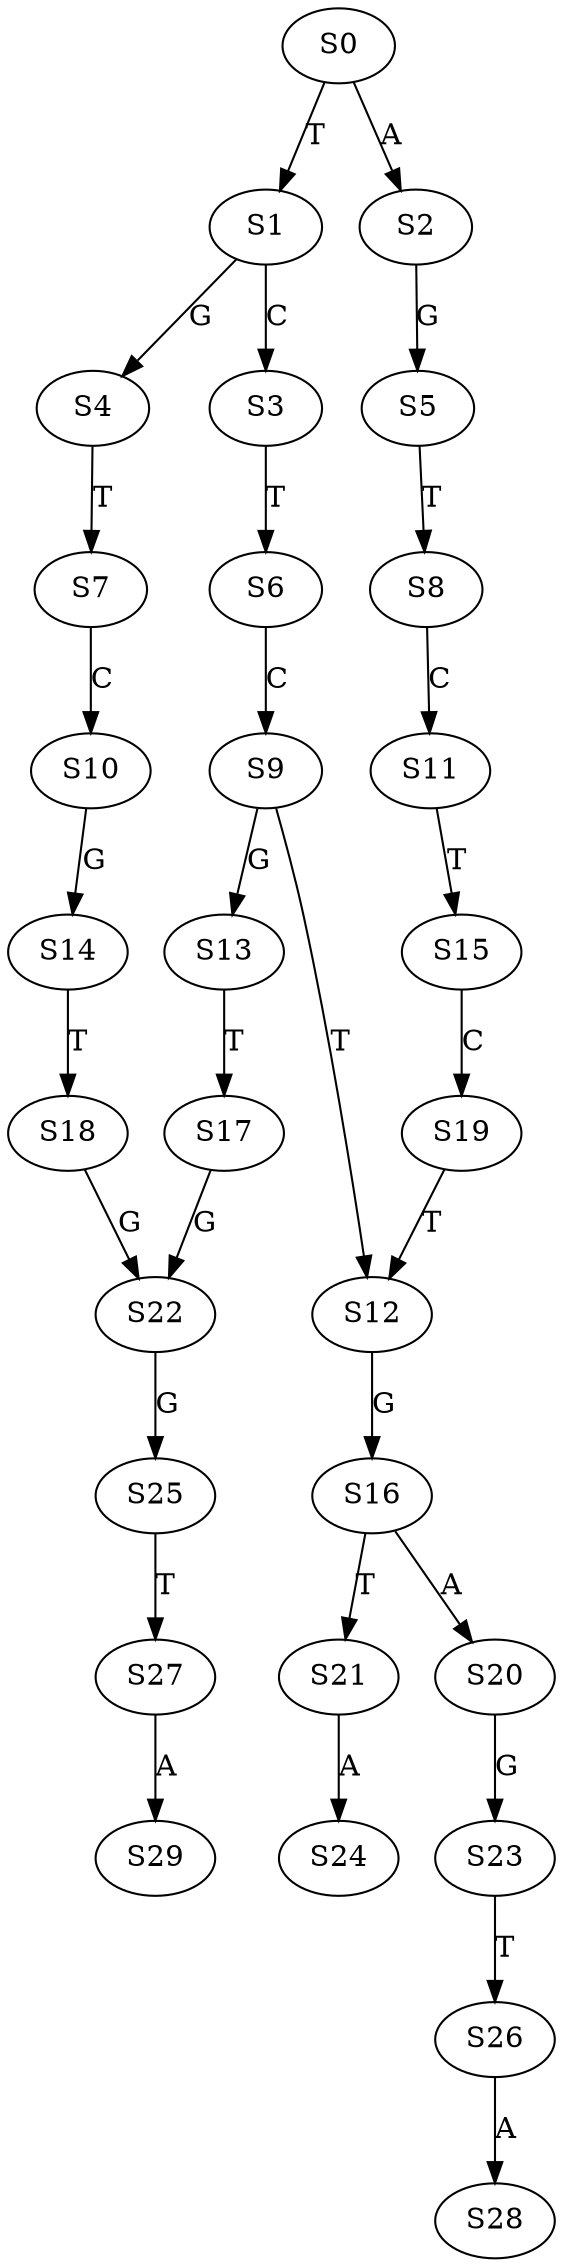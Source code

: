 strict digraph  {
	S0 -> S1 [ label = T ];
	S0 -> S2 [ label = A ];
	S1 -> S3 [ label = C ];
	S1 -> S4 [ label = G ];
	S2 -> S5 [ label = G ];
	S3 -> S6 [ label = T ];
	S4 -> S7 [ label = T ];
	S5 -> S8 [ label = T ];
	S6 -> S9 [ label = C ];
	S7 -> S10 [ label = C ];
	S8 -> S11 [ label = C ];
	S9 -> S12 [ label = T ];
	S9 -> S13 [ label = G ];
	S10 -> S14 [ label = G ];
	S11 -> S15 [ label = T ];
	S12 -> S16 [ label = G ];
	S13 -> S17 [ label = T ];
	S14 -> S18 [ label = T ];
	S15 -> S19 [ label = C ];
	S16 -> S20 [ label = A ];
	S16 -> S21 [ label = T ];
	S17 -> S22 [ label = G ];
	S18 -> S22 [ label = G ];
	S19 -> S12 [ label = T ];
	S20 -> S23 [ label = G ];
	S21 -> S24 [ label = A ];
	S22 -> S25 [ label = G ];
	S23 -> S26 [ label = T ];
	S25 -> S27 [ label = T ];
	S26 -> S28 [ label = A ];
	S27 -> S29 [ label = A ];
}
